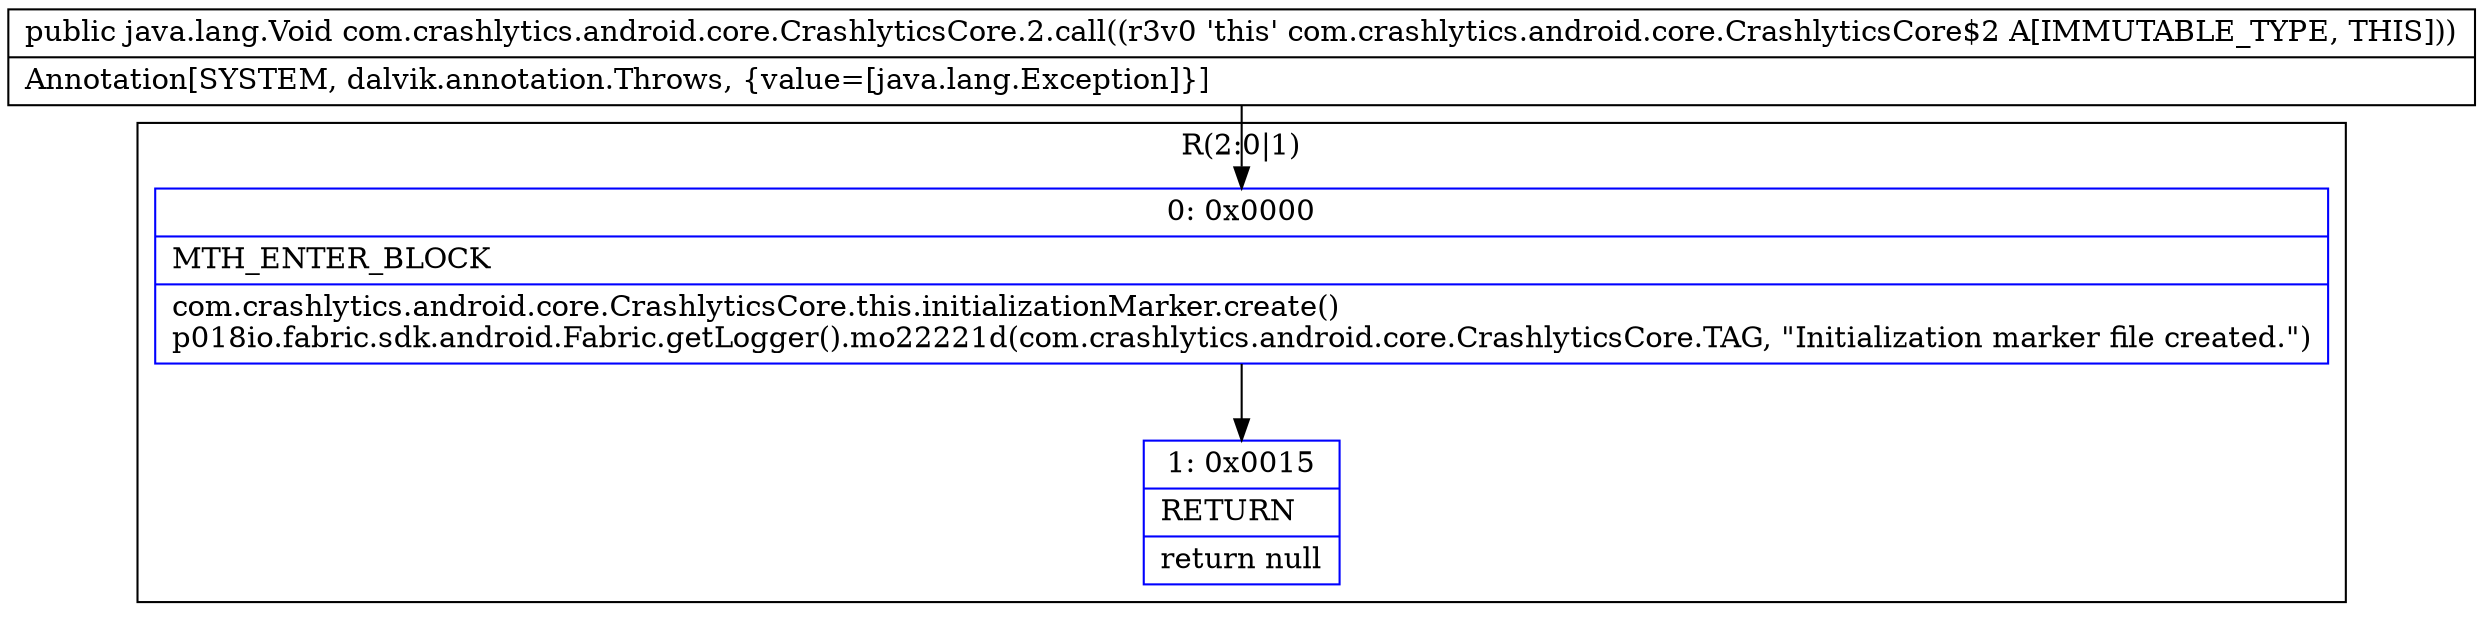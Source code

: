 digraph "CFG forcom.crashlytics.android.core.CrashlyticsCore.2.call()Ljava\/lang\/Void;" {
subgraph cluster_Region_560602519 {
label = "R(2:0|1)";
node [shape=record,color=blue];
Node_0 [shape=record,label="{0\:\ 0x0000|MTH_ENTER_BLOCK\l|com.crashlytics.android.core.CrashlyticsCore.this.initializationMarker.create()\lp018io.fabric.sdk.android.Fabric.getLogger().mo22221d(com.crashlytics.android.core.CrashlyticsCore.TAG, \"Initialization marker file created.\")\l}"];
Node_1 [shape=record,label="{1\:\ 0x0015|RETURN\l|return null\l}"];
}
MethodNode[shape=record,label="{public java.lang.Void com.crashlytics.android.core.CrashlyticsCore.2.call((r3v0 'this' com.crashlytics.android.core.CrashlyticsCore$2 A[IMMUTABLE_TYPE, THIS]))  | Annotation[SYSTEM, dalvik.annotation.Throws, \{value=[java.lang.Exception]\}]\l}"];
MethodNode -> Node_0;
Node_0 -> Node_1;
}

